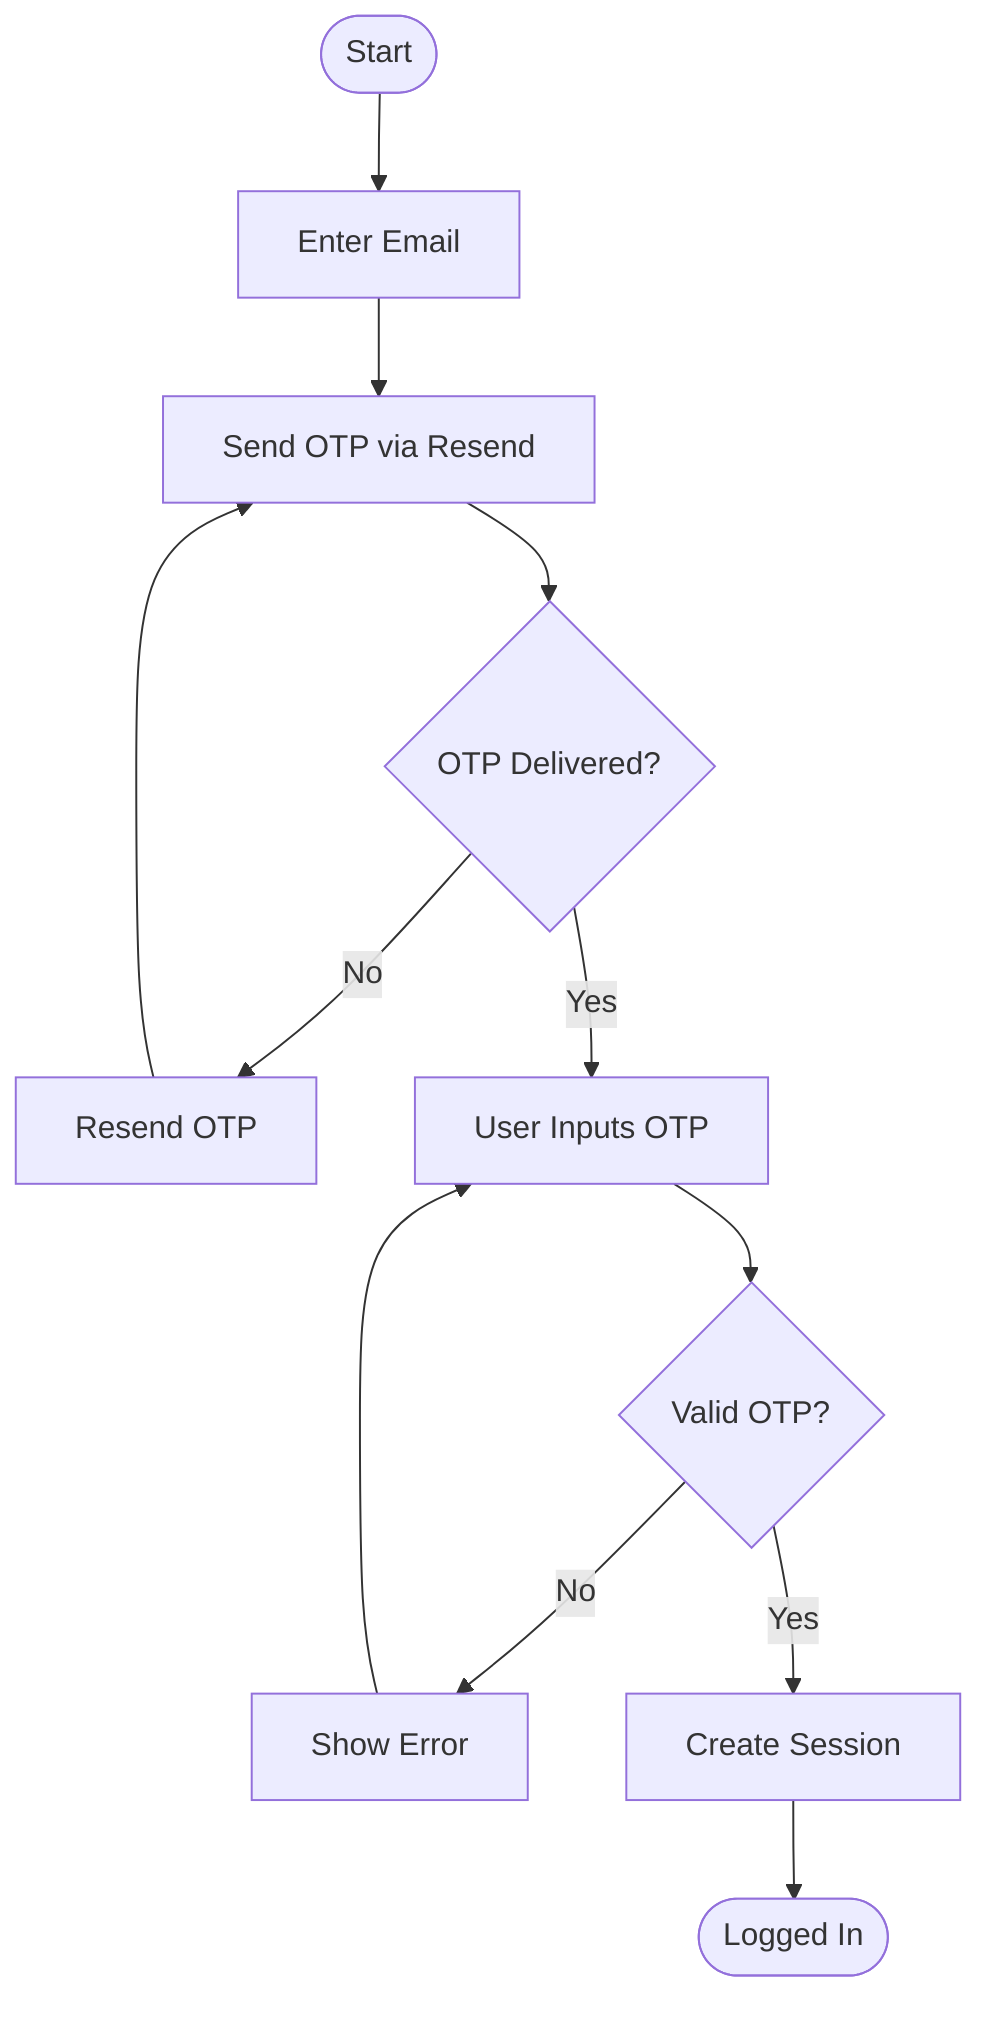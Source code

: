 %% Activity Diagram - OTP Login
flowchart TD
  start([Start]) --> enterEmail[Enter Email]
  enterEmail --> sendOTP[Send OTP via Resend]
  sendOTP --> receiveOTP{OTP Delivered?}
  receiveOTP -- No --> resend[Resend OTP] --> sendOTP
  receiveOTP -- Yes --> inputOTP[User Inputs OTP]
  inputOTP --> verify{Valid OTP?}
  verify -- No --> error[Show Error] --> inputOTP
  verify -- Yes --> createSession[Create Session]
  createSession --> done([Logged In])